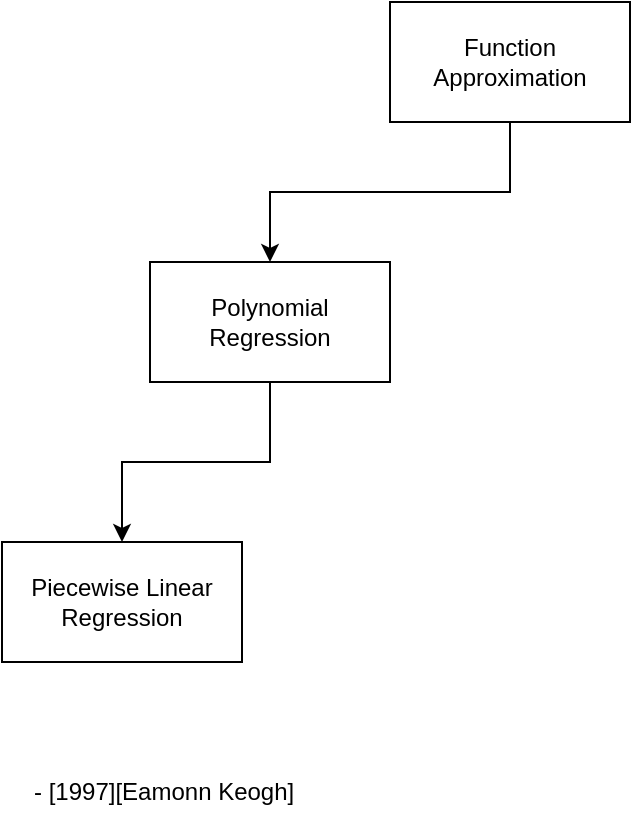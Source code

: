 <mxfile version="24.2.1" type="github">
  <diagram name="Page-1" id="YoGq0hmZ7RljQXgs-5PH">
    <mxGraphModel dx="794" dy="454" grid="1" gridSize="10" guides="1" tooltips="1" connect="1" arrows="1" fold="1" page="1" pageScale="1" pageWidth="827" pageHeight="1169" math="0" shadow="0">
      <root>
        <mxCell id="0" />
        <mxCell id="1" parent="0" />
        <mxCell id="4qqRWlodsypSpof5TC6H-2" style="edgeStyle=orthogonalEdgeStyle;rounded=0;orthogonalLoop=1;jettySize=auto;html=1;entryX=0.5;entryY=0;entryDx=0;entryDy=0;" parent="1" source="PlRPo5hYQOARIbPWXGN5-1" target="4qqRWlodsypSpof5TC6H-1" edge="1">
          <mxGeometry relative="1" as="geometry" />
        </mxCell>
        <mxCell id="PlRPo5hYQOARIbPWXGN5-1" value="Function Approximation" style="rounded=0;whiteSpace=wrap;html=1;" parent="1" vertex="1">
          <mxGeometry x="354" y="60" width="120" height="60" as="geometry" />
        </mxCell>
        <mxCell id="fGhAuF2OI78o8TpO3ku_-3" value="" style="edgeStyle=orthogonalEdgeStyle;rounded=0;orthogonalLoop=1;jettySize=auto;html=1;" edge="1" parent="1" source="4qqRWlodsypSpof5TC6H-1" target="fGhAuF2OI78o8TpO3ku_-2">
          <mxGeometry relative="1" as="geometry" />
        </mxCell>
        <mxCell id="4qqRWlodsypSpof5TC6H-1" value="Polynomial&lt;div&gt;Regression&lt;/div&gt;" style="rounded=0;whiteSpace=wrap;html=1;" parent="1" vertex="1">
          <mxGeometry x="234" y="190" width="120" height="60" as="geometry" />
        </mxCell>
        <mxCell id="fGhAuF2OI78o8TpO3ku_-2" value="Piecewise Linear Regression" style="rounded=0;whiteSpace=wrap;html=1;" vertex="1" parent="1">
          <mxGeometry x="160" y="330" width="120" height="60" as="geometry" />
        </mxCell>
        <mxCell id="fGhAuF2OI78o8TpO3ku_-6" value="-&amp;nbsp;&lt;span style=&quot;background-color: initial;&quot;&gt;[1997][Eamonn Keogh]&lt;/span&gt;" style="text;strokeColor=none;fillColor=none;align=left;verticalAlign=middle;spacingLeft=4;spacingRight=4;overflow=hidden;points=[[0,0.5],[1,0.5]];portConstraint=eastwest;rotatable=0;whiteSpace=wrap;html=1;" vertex="1" parent="1">
          <mxGeometry x="170" y="440" width="160" height="30" as="geometry" />
        </mxCell>
      </root>
    </mxGraphModel>
  </diagram>
</mxfile>
